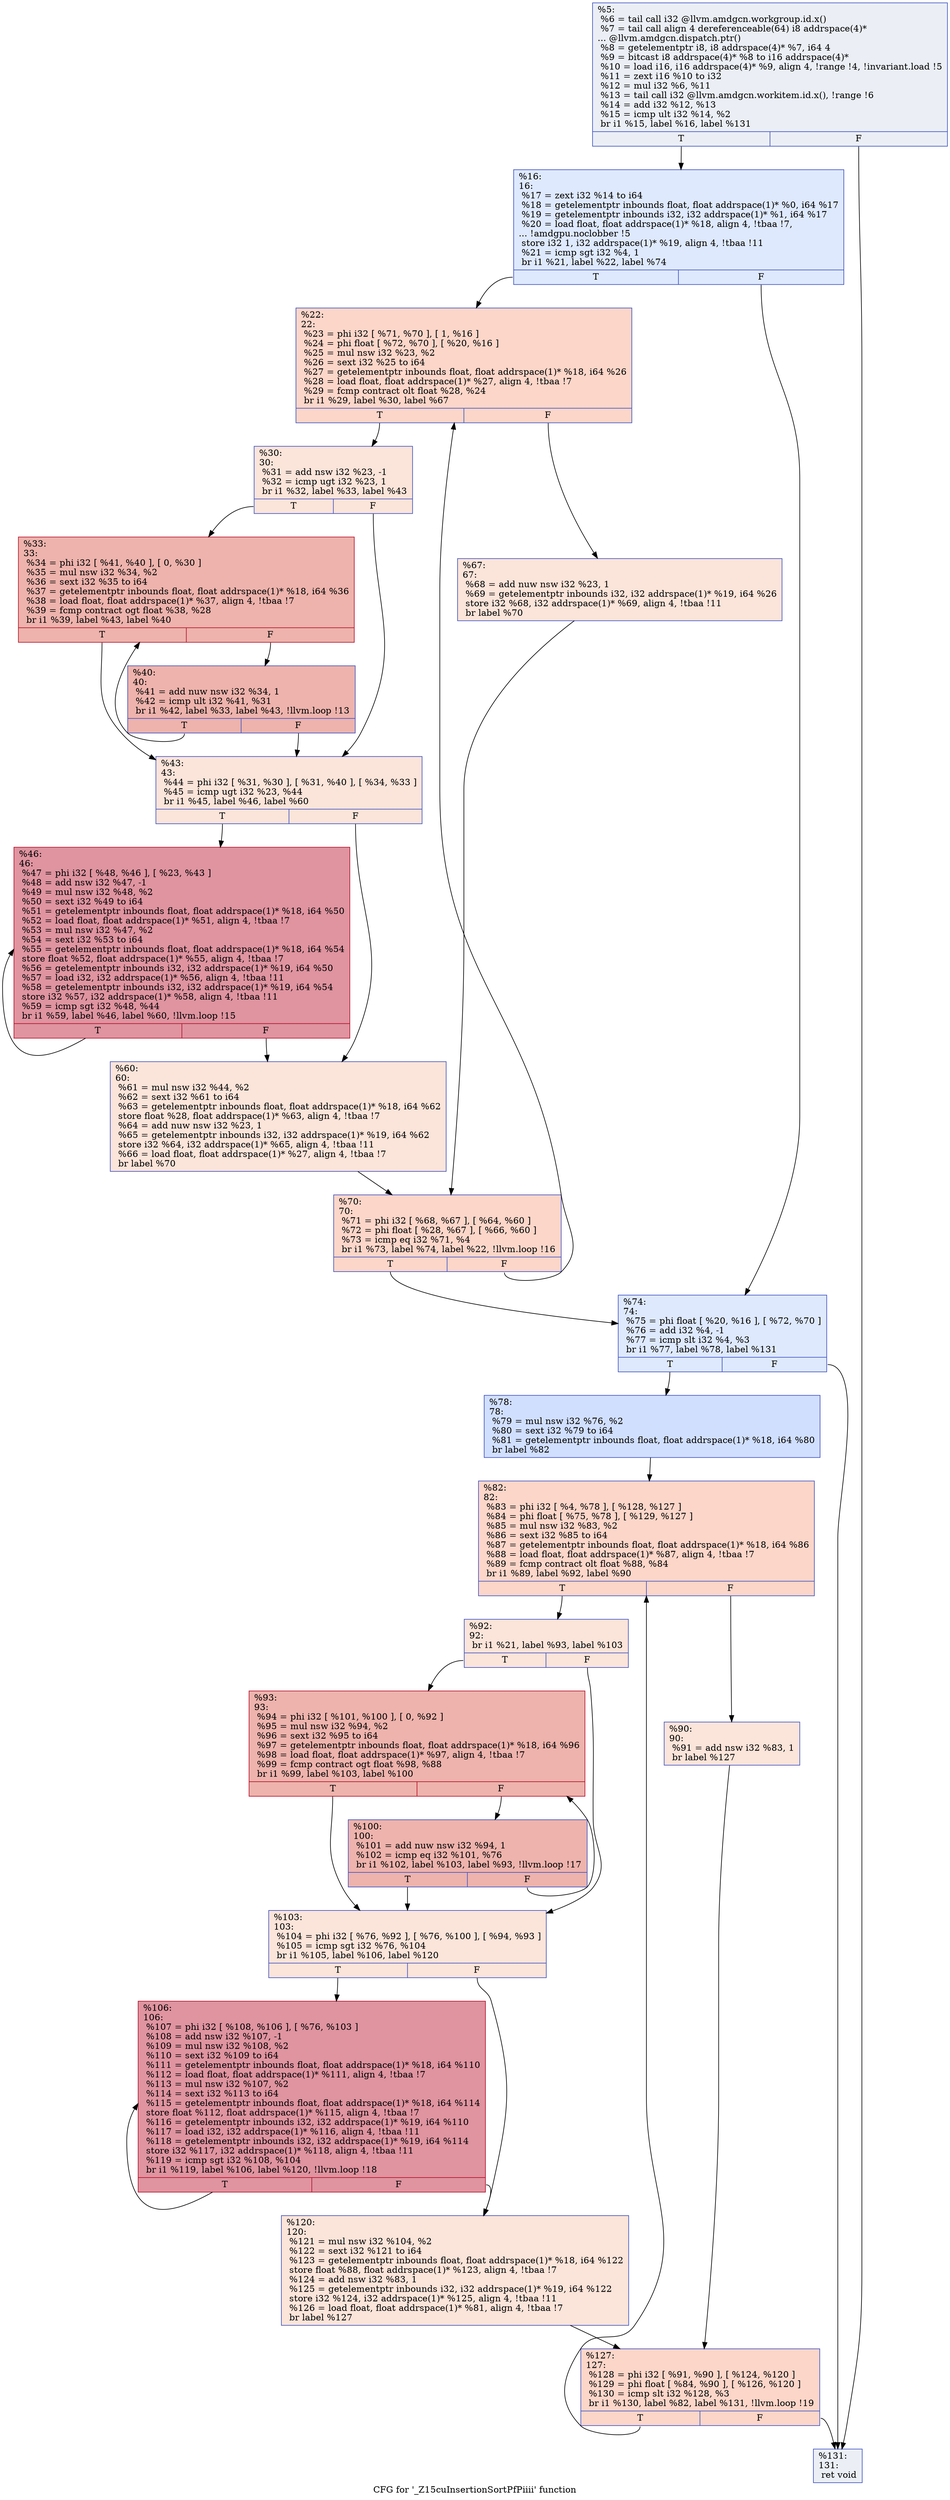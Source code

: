 digraph "CFG for '_Z15cuInsertionSortPfPiiii' function" {
	label="CFG for '_Z15cuInsertionSortPfPiiii' function";

	Node0x5bc6b20 [shape=record,color="#3d50c3ff", style=filled, fillcolor="#d1dae970",label="{%5:\l  %6 = tail call i32 @llvm.amdgcn.workgroup.id.x()\l  %7 = tail call align 4 dereferenceable(64) i8 addrspace(4)*\l... @llvm.amdgcn.dispatch.ptr()\l  %8 = getelementptr i8, i8 addrspace(4)* %7, i64 4\l  %9 = bitcast i8 addrspace(4)* %8 to i16 addrspace(4)*\l  %10 = load i16, i16 addrspace(4)* %9, align 4, !range !4, !invariant.load !5\l  %11 = zext i16 %10 to i32\l  %12 = mul i32 %6, %11\l  %13 = tail call i32 @llvm.amdgcn.workitem.id.x(), !range !6\l  %14 = add i32 %12, %13\l  %15 = icmp ult i32 %14, %2\l  br i1 %15, label %16, label %131\l|{<s0>T|<s1>F}}"];
	Node0x5bc6b20:s0 -> Node0x5bc89b0;
	Node0x5bc6b20:s1 -> Node0x5bc8a40;
	Node0x5bc89b0 [shape=record,color="#3d50c3ff", style=filled, fillcolor="#b5cdfa70",label="{%16:\l16:                                               \l  %17 = zext i32 %14 to i64\l  %18 = getelementptr inbounds float, float addrspace(1)* %0, i64 %17\l  %19 = getelementptr inbounds i32, i32 addrspace(1)* %1, i64 %17\l  %20 = load float, float addrspace(1)* %18, align 4, !tbaa !7,\l... !amdgpu.noclobber !5\l  store i32 1, i32 addrspace(1)* %19, align 4, !tbaa !11\l  %21 = icmp sgt i32 %4, 1\l  br i1 %21, label %22, label %74\l|{<s0>T|<s1>F}}"];
	Node0x5bc89b0:s0 -> Node0x5bc9860;
	Node0x5bc89b0:s1 -> Node0x5bc98f0;
	Node0x5bc9860 [shape=record,color="#3d50c3ff", style=filled, fillcolor="#f6a38570",label="{%22:\l22:                                               \l  %23 = phi i32 [ %71, %70 ], [ 1, %16 ]\l  %24 = phi float [ %72, %70 ], [ %20, %16 ]\l  %25 = mul nsw i32 %23, %2\l  %26 = sext i32 %25 to i64\l  %27 = getelementptr inbounds float, float addrspace(1)* %18, i64 %26\l  %28 = load float, float addrspace(1)* %27, align 4, !tbaa !7\l  %29 = fcmp contract olt float %28, %24\l  br i1 %29, label %30, label %67\l|{<s0>T|<s1>F}}"];
	Node0x5bc9860:s0 -> Node0x5bca540;
	Node0x5bc9860:s1 -> Node0x5bca5d0;
	Node0x5bca540 [shape=record,color="#3d50c3ff", style=filled, fillcolor="#f5c1a970",label="{%30:\l30:                                               \l  %31 = add nsw i32 %23, -1\l  %32 = icmp ugt i32 %23, 1\l  br i1 %32, label %33, label %43\l|{<s0>T|<s1>F}}"];
	Node0x5bca540:s0 -> Node0x5bc8b80;
	Node0x5bca540:s1 -> Node0x5bc8bd0;
	Node0x5bc8b80 [shape=record,color="#b70d28ff", style=filled, fillcolor="#d6524470",label="{%33:\l33:                                               \l  %34 = phi i32 [ %41, %40 ], [ 0, %30 ]\l  %35 = mul nsw i32 %34, %2\l  %36 = sext i32 %35 to i64\l  %37 = getelementptr inbounds float, float addrspace(1)* %18, i64 %36\l  %38 = load float, float addrspace(1)* %37, align 4, !tbaa !7\l  %39 = fcmp contract ogt float %38, %28\l  br i1 %39, label %43, label %40\l|{<s0>T|<s1>F}}"];
	Node0x5bc8b80:s0 -> Node0x5bc8bd0;
	Node0x5bc8b80:s1 -> Node0x5bcab20;
	Node0x5bcab20 [shape=record,color="#3d50c3ff", style=filled, fillcolor="#d6524470",label="{%40:\l40:                                               \l  %41 = add nuw nsw i32 %34, 1\l  %42 = icmp ult i32 %41, %31\l  br i1 %42, label %33, label %43, !llvm.loop !13\l|{<s0>T|<s1>F}}"];
	Node0x5bcab20:s0 -> Node0x5bc8b80;
	Node0x5bcab20:s1 -> Node0x5bc8bd0;
	Node0x5bc8bd0 [shape=record,color="#3d50c3ff", style=filled, fillcolor="#f5c1a970",label="{%43:\l43:                                               \l  %44 = phi i32 [ %31, %30 ], [ %31, %40 ], [ %34, %33 ]\l  %45 = icmp ugt i32 %23, %44\l  br i1 %45, label %46, label %60\l|{<s0>T|<s1>F}}"];
	Node0x5bc8bd0:s0 -> Node0x5bcb400;
	Node0x5bc8bd0:s1 -> Node0x5bcb450;
	Node0x5bcb400 [shape=record,color="#b70d28ff", style=filled, fillcolor="#b70d2870",label="{%46:\l46:                                               \l  %47 = phi i32 [ %48, %46 ], [ %23, %43 ]\l  %48 = add nsw i32 %47, -1\l  %49 = mul nsw i32 %48, %2\l  %50 = sext i32 %49 to i64\l  %51 = getelementptr inbounds float, float addrspace(1)* %18, i64 %50\l  %52 = load float, float addrspace(1)* %51, align 4, !tbaa !7\l  %53 = mul nsw i32 %47, %2\l  %54 = sext i32 %53 to i64\l  %55 = getelementptr inbounds float, float addrspace(1)* %18, i64 %54\l  store float %52, float addrspace(1)* %55, align 4, !tbaa !7\l  %56 = getelementptr inbounds i32, i32 addrspace(1)* %19, i64 %50\l  %57 = load i32, i32 addrspace(1)* %56, align 4, !tbaa !11\l  %58 = getelementptr inbounds i32, i32 addrspace(1)* %19, i64 %54\l  store i32 %57, i32 addrspace(1)* %58, align 4, !tbaa !11\l  %59 = icmp sgt i32 %48, %44\l  br i1 %59, label %46, label %60, !llvm.loop !15\l|{<s0>T|<s1>F}}"];
	Node0x5bcb400:s0 -> Node0x5bcb400;
	Node0x5bcb400:s1 -> Node0x5bcb450;
	Node0x5bcb450 [shape=record,color="#3d50c3ff", style=filled, fillcolor="#f5c1a970",label="{%60:\l60:                                               \l  %61 = mul nsw i32 %44, %2\l  %62 = sext i32 %61 to i64\l  %63 = getelementptr inbounds float, float addrspace(1)* %18, i64 %62\l  store float %28, float addrspace(1)* %63, align 4, !tbaa !7\l  %64 = add nuw nsw i32 %23, 1\l  %65 = getelementptr inbounds i32, i32 addrspace(1)* %19, i64 %62\l  store i32 %64, i32 addrspace(1)* %65, align 4, !tbaa !11\l  %66 = load float, float addrspace(1)* %27, align 4, !tbaa !7\l  br label %70\l}"];
	Node0x5bcb450 -> Node0x5bc9a30;
	Node0x5bca5d0 [shape=record,color="#3d50c3ff", style=filled, fillcolor="#f5c1a970",label="{%67:\l67:                                               \l  %68 = add nuw nsw i32 %23, 1\l  %69 = getelementptr inbounds i32, i32 addrspace(1)* %19, i64 %26\l  store i32 %68, i32 addrspace(1)* %69, align 4, !tbaa !11\l  br label %70\l}"];
	Node0x5bca5d0 -> Node0x5bc9a30;
	Node0x5bc9a30 [shape=record,color="#3d50c3ff", style=filled, fillcolor="#f6a38570",label="{%70:\l70:                                               \l  %71 = phi i32 [ %68, %67 ], [ %64, %60 ]\l  %72 = phi float [ %28, %67 ], [ %66, %60 ]\l  %73 = icmp eq i32 %71, %4\l  br i1 %73, label %74, label %22, !llvm.loop !16\l|{<s0>T|<s1>F}}"];
	Node0x5bc9a30:s0 -> Node0x5bc98f0;
	Node0x5bc9a30:s1 -> Node0x5bc9860;
	Node0x5bc98f0 [shape=record,color="#3d50c3ff", style=filled, fillcolor="#b5cdfa70",label="{%74:\l74:                                               \l  %75 = phi float [ %20, %16 ], [ %72, %70 ]\l  %76 = add i32 %4, -1\l  %77 = icmp slt i32 %4, %3\l  br i1 %77, label %78, label %131\l|{<s0>T|<s1>F}}"];
	Node0x5bc98f0:s0 -> Node0x5bcd390;
	Node0x5bc98f0:s1 -> Node0x5bc8a40;
	Node0x5bcd390 [shape=record,color="#3d50c3ff", style=filled, fillcolor="#96b7ff70",label="{%78:\l78:                                               \l  %79 = mul nsw i32 %76, %2\l  %80 = sext i32 %79 to i64\l  %81 = getelementptr inbounds float, float addrspace(1)* %18, i64 %80\l  br label %82\l}"];
	Node0x5bcd390 -> Node0x5bcd630;
	Node0x5bcd630 [shape=record,color="#3d50c3ff", style=filled, fillcolor="#f6a38570",label="{%82:\l82:                                               \l  %83 = phi i32 [ %4, %78 ], [ %128, %127 ]\l  %84 = phi float [ %75, %78 ], [ %129, %127 ]\l  %85 = mul nsw i32 %83, %2\l  %86 = sext i32 %85 to i64\l  %87 = getelementptr inbounds float, float addrspace(1)* %18, i64 %86\l  %88 = load float, float addrspace(1)* %87, align 4, !tbaa !7\l  %89 = fcmp contract olt float %88, %84\l  br i1 %89, label %92, label %90\l|{<s0>T|<s1>F}}"];
	Node0x5bcd630:s0 -> Node0x5bcdb40;
	Node0x5bcd630:s1 -> Node0x5bcdbd0;
	Node0x5bcdbd0 [shape=record,color="#3d50c3ff", style=filled, fillcolor="#f5c1a970",label="{%90:\l90:                                               \l  %91 = add nsw i32 %83, 1\l  br label %127\l}"];
	Node0x5bcdbd0 -> Node0x5bcd6f0;
	Node0x5bcdb40 [shape=record,color="#3d50c3ff", style=filled, fillcolor="#f5c1a970",label="{%92:\l92:                                               \l  br i1 %21, label %93, label %103\l|{<s0>T|<s1>F}}"];
	Node0x5bcdb40:s0 -> Node0x5bcde10;
	Node0x5bcdb40:s1 -> Node0x5bcde60;
	Node0x5bcde10 [shape=record,color="#b70d28ff", style=filled, fillcolor="#d6524470",label="{%93:\l93:                                               \l  %94 = phi i32 [ %101, %100 ], [ 0, %92 ]\l  %95 = mul nsw i32 %94, %2\l  %96 = sext i32 %95 to i64\l  %97 = getelementptr inbounds float, float addrspace(1)* %18, i64 %96\l  %98 = load float, float addrspace(1)* %97, align 4, !tbaa !7\l  %99 = fcmp contract ogt float %98, %88\l  br i1 %99, label %103, label %100\l|{<s0>T|<s1>F}}"];
	Node0x5bcde10:s0 -> Node0x5bcde60;
	Node0x5bcde10:s1 -> Node0x5bcdf60;
	Node0x5bcdf60 [shape=record,color="#3d50c3ff", style=filled, fillcolor="#d6524470",label="{%100:\l100:                                              \l  %101 = add nuw nsw i32 %94, 1\l  %102 = icmp eq i32 %101, %76\l  br i1 %102, label %103, label %93, !llvm.loop !17\l|{<s0>T|<s1>F}}"];
	Node0x5bcdf60:s0 -> Node0x5bcde60;
	Node0x5bcdf60:s1 -> Node0x5bcde10;
	Node0x5bcde60 [shape=record,color="#3d50c3ff", style=filled, fillcolor="#f5c1a970",label="{%103:\l103:                                              \l  %104 = phi i32 [ %76, %92 ], [ %76, %100 ], [ %94, %93 ]\l  %105 = icmp sgt i32 %76, %104\l  br i1 %105, label %106, label %120\l|{<s0>T|<s1>F}}"];
	Node0x5bcde60:s0 -> Node0x5bce7e0;
	Node0x5bcde60:s1 -> Node0x5bce830;
	Node0x5bce7e0 [shape=record,color="#b70d28ff", style=filled, fillcolor="#b70d2870",label="{%106:\l106:                                              \l  %107 = phi i32 [ %108, %106 ], [ %76, %103 ]\l  %108 = add nsw i32 %107, -1\l  %109 = mul nsw i32 %108, %2\l  %110 = sext i32 %109 to i64\l  %111 = getelementptr inbounds float, float addrspace(1)* %18, i64 %110\l  %112 = load float, float addrspace(1)* %111, align 4, !tbaa !7\l  %113 = mul nsw i32 %107, %2\l  %114 = sext i32 %113 to i64\l  %115 = getelementptr inbounds float, float addrspace(1)* %18, i64 %114\l  store float %112, float addrspace(1)* %115, align 4, !tbaa !7\l  %116 = getelementptr inbounds i32, i32 addrspace(1)* %19, i64 %110\l  %117 = load i32, i32 addrspace(1)* %116, align 4, !tbaa !11\l  %118 = getelementptr inbounds i32, i32 addrspace(1)* %19, i64 %114\l  store i32 %117, i32 addrspace(1)* %118, align 4, !tbaa !11\l  %119 = icmp sgt i32 %108, %104\l  br i1 %119, label %106, label %120, !llvm.loop !18\l|{<s0>T|<s1>F}}"];
	Node0x5bce7e0:s0 -> Node0x5bce7e0;
	Node0x5bce7e0:s1 -> Node0x5bce830;
	Node0x5bce830 [shape=record,color="#3d50c3ff", style=filled, fillcolor="#f5c1a970",label="{%120:\l120:                                              \l  %121 = mul nsw i32 %104, %2\l  %122 = sext i32 %121 to i64\l  %123 = getelementptr inbounds float, float addrspace(1)* %18, i64 %122\l  store float %88, float addrspace(1)* %123, align 4, !tbaa !7\l  %124 = add nsw i32 %83, 1\l  %125 = getelementptr inbounds i32, i32 addrspace(1)* %19, i64 %122\l  store i32 %124, i32 addrspace(1)* %125, align 4, !tbaa !11\l  %126 = load float, float addrspace(1)* %81, align 4, !tbaa !7\l  br label %127\l}"];
	Node0x5bce830 -> Node0x5bcd6f0;
	Node0x5bcd6f0 [shape=record,color="#3d50c3ff", style=filled, fillcolor="#f6a38570",label="{%127:\l127:                                              \l  %128 = phi i32 [ %91, %90 ], [ %124, %120 ]\l  %129 = phi float [ %84, %90 ], [ %126, %120 ]\l  %130 = icmp slt i32 %128, %3\l  br i1 %130, label %82, label %131, !llvm.loop !19\l|{<s0>T|<s1>F}}"];
	Node0x5bcd6f0:s0 -> Node0x5bcd630;
	Node0x5bcd6f0:s1 -> Node0x5bc8a40;
	Node0x5bc8a40 [shape=record,color="#3d50c3ff", style=filled, fillcolor="#d1dae970",label="{%131:\l131:                                              \l  ret void\l}"];
}
